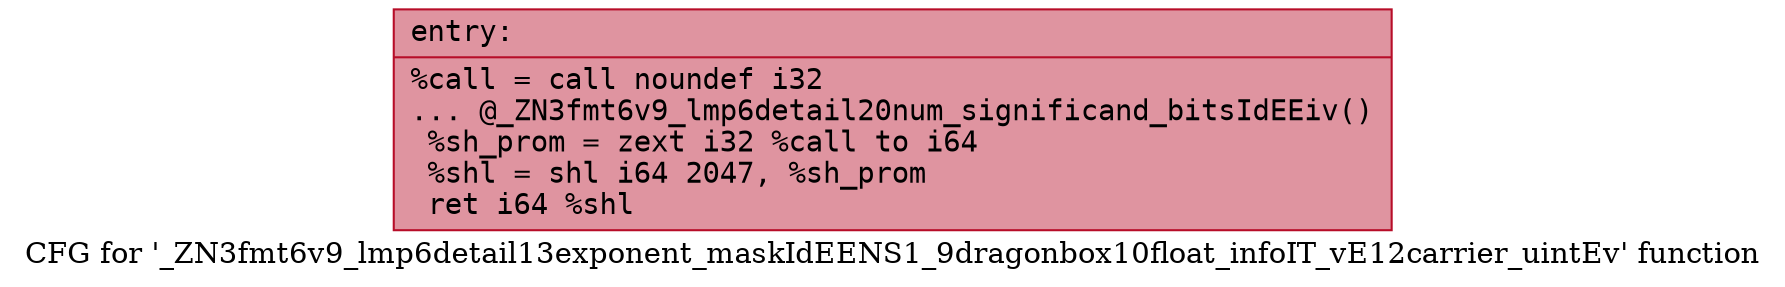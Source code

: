 digraph "CFG for '_ZN3fmt6v9_lmp6detail13exponent_maskIdEENS1_9dragonbox10float_infoIT_vE12carrier_uintEv' function" {
	label="CFG for '_ZN3fmt6v9_lmp6detail13exponent_maskIdEENS1_9dragonbox10float_infoIT_vE12carrier_uintEv' function";

	Node0x556bfec200c0 [shape=record,color="#b70d28ff", style=filled, fillcolor="#b70d2870" fontname="Courier",label="{entry:\l|  %call = call noundef i32\l... @_ZN3fmt6v9_lmp6detail20num_significand_bitsIdEEiv()\l  %sh_prom = zext i32 %call to i64\l  %shl = shl i64 2047, %sh_prom\l  ret i64 %shl\l}"];
}
